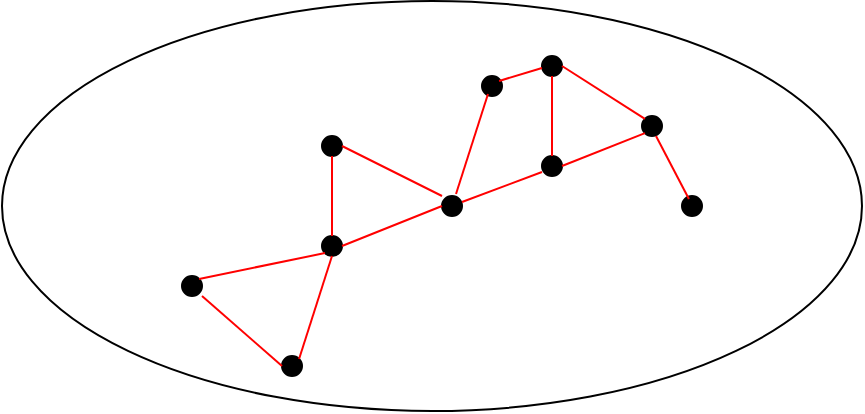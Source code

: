 <mxfile version="20.0.2" type="device"><diagram id="hHpZS09EcXspdURBPNxn" name="Page-1"><mxGraphModel dx="946" dy="557" grid="1" gridSize="10" guides="1" tooltips="1" connect="1" arrows="1" fold="1" page="1" pageScale="1" pageWidth="827" pageHeight="1169" math="0" shadow="0"><root><mxCell id="0"/><mxCell id="1" parent="0"/><mxCell id="SaFydJmLHt9l4NSYBYy9-1" value="" style="ellipse;whiteSpace=wrap;html=1;aspect=fixed;fillColor=#000000;" vertex="1" parent="1"><mxGeometry x="380" y="130" width="10" height="10" as="geometry"/></mxCell><mxCell id="SaFydJmLHt9l4NSYBYy9-2" value="" style="ellipse;whiteSpace=wrap;html=1;aspect=fixed;fillColor=#000000;" vertex="1" parent="1"><mxGeometry x="350" y="140" width="10" height="10" as="geometry"/></mxCell><mxCell id="SaFydJmLHt9l4NSYBYy9-3" value="" style="ellipse;whiteSpace=wrap;html=1;aspect=fixed;fillColor=#000000;" vertex="1" parent="1"><mxGeometry x="380" y="180" width="10" height="10" as="geometry"/></mxCell><mxCell id="SaFydJmLHt9l4NSYBYy9-4" value="" style="ellipse;whiteSpace=wrap;html=1;aspect=fixed;fillColor=#000000;" vertex="1" parent="1"><mxGeometry x="430" y="160" width="10" height="10" as="geometry"/></mxCell><mxCell id="SaFydJmLHt9l4NSYBYy9-5" value="" style="ellipse;whiteSpace=wrap;html=1;aspect=fixed;fillColor=#000000;" vertex="1" parent="1"><mxGeometry x="450" y="200" width="10" height="10" as="geometry"/></mxCell><mxCell id="SaFydJmLHt9l4NSYBYy9-6" value="" style="ellipse;whiteSpace=wrap;html=1;aspect=fixed;fillColor=#000000;" vertex="1" parent="1"><mxGeometry x="270" y="170" width="10" height="10" as="geometry"/></mxCell><mxCell id="SaFydJmLHt9l4NSYBYy9-7" value="" style="ellipse;whiteSpace=wrap;html=1;aspect=fixed;fillColor=#000000;" vertex="1" parent="1"><mxGeometry x="330" y="200" width="10" height="10" as="geometry"/></mxCell><mxCell id="SaFydJmLHt9l4NSYBYy9-10" value="" style="ellipse;whiteSpace=wrap;html=1;aspect=fixed;fillColor=#000000;" vertex="1" parent="1"><mxGeometry x="270" y="220" width="10" height="10" as="geometry"/></mxCell><mxCell id="SaFydJmLHt9l4NSYBYy9-11" value="" style="ellipse;whiteSpace=wrap;html=1;aspect=fixed;fillColor=#000000;" vertex="1" parent="1"><mxGeometry x="250" y="280" width="10" height="10" as="geometry"/></mxCell><mxCell id="SaFydJmLHt9l4NSYBYy9-12" value="" style="ellipse;whiteSpace=wrap;html=1;aspect=fixed;fillColor=#000000;" vertex="1" parent="1"><mxGeometry x="200" y="240" width="10" height="10" as="geometry"/></mxCell><mxCell id="SaFydJmLHt9l4NSYBYy9-13" value="" style="endArrow=none;html=1;rounded=0;fillColor=#f8cecc;strokeColor=#FF0000;exitX=0;exitY=0.5;exitDx=0;exitDy=0;" edge="1" parent="1" source="SaFydJmLHt9l4NSYBYy9-11"><mxGeometry width="50" height="50" relative="1" as="geometry"><mxPoint x="250" y="290" as="sourcePoint"/><mxPoint x="210" y="250" as="targetPoint"/></mxGeometry></mxCell><mxCell id="SaFydJmLHt9l4NSYBYy9-14" value="" style="endArrow=none;html=1;rounded=0;fillColor=#f8cecc;strokeColor=#FF0000;exitX=0;exitY=1;exitDx=0;exitDy=0;entryX=1;entryY=0;entryDx=0;entryDy=0;" edge="1" parent="1" source="SaFydJmLHt9l4NSYBYy9-10" target="SaFydJmLHt9l4NSYBYy9-12"><mxGeometry width="50" height="50" relative="1" as="geometry"><mxPoint x="260" y="265" as="sourcePoint"/><mxPoint x="220" y="230" as="targetPoint"/></mxGeometry></mxCell><mxCell id="SaFydJmLHt9l4NSYBYy9-15" value="" style="endArrow=none;html=1;rounded=0;fillColor=#f8cecc;strokeColor=#FF0000;exitX=0.5;exitY=1;exitDx=0;exitDy=0;entryX=1;entryY=0;entryDx=0;entryDy=0;" edge="1" parent="1" source="SaFydJmLHt9l4NSYBYy9-10" target="SaFydJmLHt9l4NSYBYy9-11"><mxGeometry width="50" height="50" relative="1" as="geometry"><mxPoint x="281.464" y="238.536" as="sourcePoint"/><mxPoint x="218.536" y="251.464" as="targetPoint"/></mxGeometry></mxCell><mxCell id="SaFydJmLHt9l4NSYBYy9-16" value="" style="endArrow=none;html=1;rounded=0;fillColor=#f8cecc;strokeColor=#FF0000;exitX=0.5;exitY=0;exitDx=0;exitDy=0;entryX=0.5;entryY=1;entryDx=0;entryDy=0;" edge="1" parent="1" source="SaFydJmLHt9l4NSYBYy9-10" target="SaFydJmLHt9l4NSYBYy9-6"><mxGeometry width="50" height="50" relative="1" as="geometry"><mxPoint x="285" y="240" as="sourcePoint"/><mxPoint x="260" y="190" as="targetPoint"/></mxGeometry></mxCell><mxCell id="SaFydJmLHt9l4NSYBYy9-17" value="" style="endArrow=none;html=1;rounded=0;fillColor=#f8cecc;strokeColor=#FF0000;" edge="1" parent="1"><mxGeometry width="50" height="50" relative="1" as="geometry"><mxPoint x="353" y="149" as="sourcePoint"/><mxPoint x="337" y="199" as="targetPoint"/></mxGeometry></mxCell><mxCell id="SaFydJmLHt9l4NSYBYy9-18" value="" style="endArrow=none;html=1;rounded=0;fillColor=#f8cecc;strokeColor=#FF0000;exitX=0.5;exitY=1;exitDx=0;exitDy=0;entryX=1;entryY=0.5;entryDx=0;entryDy=0;" edge="1" parent="1" target="SaFydJmLHt9l4NSYBYy9-6"><mxGeometry width="50" height="50" relative="1" as="geometry"><mxPoint x="330" y="200" as="sourcePoint"/><mxPoint x="313.536" y="251.464" as="targetPoint"/></mxGeometry></mxCell><mxCell id="SaFydJmLHt9l4NSYBYy9-19" value="" style="endArrow=none;html=1;rounded=0;fillColor=#f8cecc;strokeColor=#FF0000;exitX=0;exitY=0.5;exitDx=0;exitDy=0;entryX=1;entryY=0.5;entryDx=0;entryDy=0;" edge="1" parent="1" source="SaFydJmLHt9l4NSYBYy9-7" target="SaFydJmLHt9l4NSYBYy9-10"><mxGeometry width="50" height="50" relative="1" as="geometry"><mxPoint x="315" y="270" as="sourcePoint"/><mxPoint x="298.536" y="321.464" as="targetPoint"/></mxGeometry></mxCell><mxCell id="SaFydJmLHt9l4NSYBYy9-20" value="" style="endArrow=none;html=1;rounded=0;fillColor=#f8cecc;strokeColor=#FF0000;exitX=0;exitY=0.5;exitDx=0;exitDy=0;" edge="1" parent="1"><mxGeometry width="50" height="50" relative="1" as="geometry"><mxPoint x="380" y="188" as="sourcePoint"/><mxPoint x="340" y="203" as="targetPoint"/></mxGeometry></mxCell><mxCell id="SaFydJmLHt9l4NSYBYy9-21" value="" style="endArrow=none;html=1;rounded=0;fillColor=#f8cecc;strokeColor=#FF0000;exitX=0.5;exitY=1;exitDx=0;exitDy=0;entryX=0.5;entryY=0;entryDx=0;entryDy=0;" edge="1" parent="1" source="SaFydJmLHt9l4NSYBYy9-1" target="SaFydJmLHt9l4NSYBYy9-3"><mxGeometry width="50" height="50" relative="1" as="geometry"><mxPoint x="335" y="290" as="sourcePoint"/><mxPoint x="318.536" y="341.464" as="targetPoint"/></mxGeometry></mxCell><mxCell id="SaFydJmLHt9l4NSYBYy9-22" value="" style="endArrow=none;html=1;rounded=0;fillColor=#f8cecc;strokeColor=#FF0000;exitX=0;exitY=0.5;exitDx=0;exitDy=0;entryX=1;entryY=0;entryDx=0;entryDy=0;" edge="1" parent="1"><mxGeometry width="50" height="50" relative="1" as="geometry"><mxPoint x="380" y="136" as="sourcePoint"/><mxPoint x="358.536" y="142.464" as="targetPoint"/></mxGeometry></mxCell><mxCell id="SaFydJmLHt9l4NSYBYy9-23" value="" style="endArrow=none;html=1;rounded=0;fillColor=#f8cecc;strokeColor=#FF0000;exitX=1;exitY=0.5;exitDx=0;exitDy=0;entryX=0;entryY=0;entryDx=0;entryDy=0;" edge="1" parent="1" source="SaFydJmLHt9l4NSYBYy9-1" target="SaFydJmLHt9l4NSYBYy9-4"><mxGeometry width="50" height="50" relative="1" as="geometry"><mxPoint x="355" y="310" as="sourcePoint"/><mxPoint x="338.536" y="361.464" as="targetPoint"/></mxGeometry></mxCell><mxCell id="SaFydJmLHt9l4NSYBYy9-24" value="" style="endArrow=none;html=1;rounded=0;fillColor=#f8cecc;strokeColor=#FF0000;exitX=0;exitY=1;exitDx=0;exitDy=0;entryX=1;entryY=0.5;entryDx=0;entryDy=0;" edge="1" parent="1" source="SaFydJmLHt9l4NSYBYy9-4" target="SaFydJmLHt9l4NSYBYy9-3"><mxGeometry width="50" height="50" relative="1" as="geometry"><mxPoint x="365" y="320" as="sourcePoint"/><mxPoint x="348.536" y="371.464" as="targetPoint"/></mxGeometry></mxCell><mxCell id="SaFydJmLHt9l4NSYBYy9-25" value="" style="endArrow=none;html=1;rounded=0;fillColor=#f8cecc;strokeColor=#FF0000;exitX=0.5;exitY=1;exitDx=0;exitDy=0;entryX=0;entryY=0;entryDx=0;entryDy=0;" edge="1" parent="1"><mxGeometry width="50" height="50" relative="1" as="geometry"><mxPoint x="437" y="170" as="sourcePoint"/><mxPoint x="453.464" y="201.464" as="targetPoint"/></mxGeometry></mxCell><mxCell id="SaFydJmLHt9l4NSYBYy9-38" value="" style="ellipse;whiteSpace=wrap;html=1;fillColor=none;" vertex="1" parent="1"><mxGeometry x="110" y="102.5" width="430" height="205" as="geometry"/></mxCell></root></mxGraphModel></diagram></mxfile>